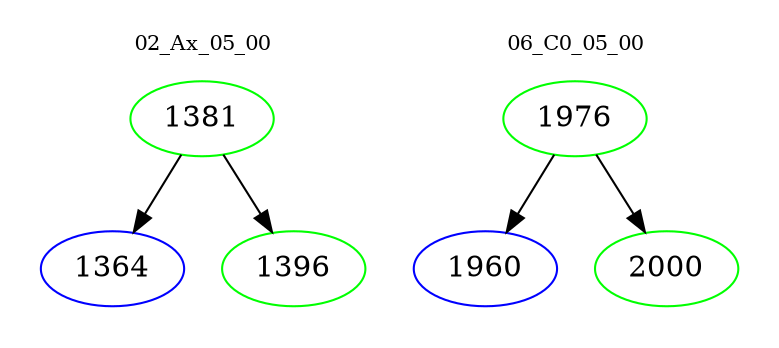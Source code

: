 digraph{
subgraph cluster_0 {
color = white
label = "02_Ax_05_00";
fontsize=10;
T0_1381 [label="1381", color="green"]
T0_1381 -> T0_1364 [color="black"]
T0_1364 [label="1364", color="blue"]
T0_1381 -> T0_1396 [color="black"]
T0_1396 [label="1396", color="green"]
}
subgraph cluster_1 {
color = white
label = "06_C0_05_00";
fontsize=10;
T1_1976 [label="1976", color="green"]
T1_1976 -> T1_1960 [color="black"]
T1_1960 [label="1960", color="blue"]
T1_1976 -> T1_2000 [color="black"]
T1_2000 [label="2000", color="green"]
}
}
